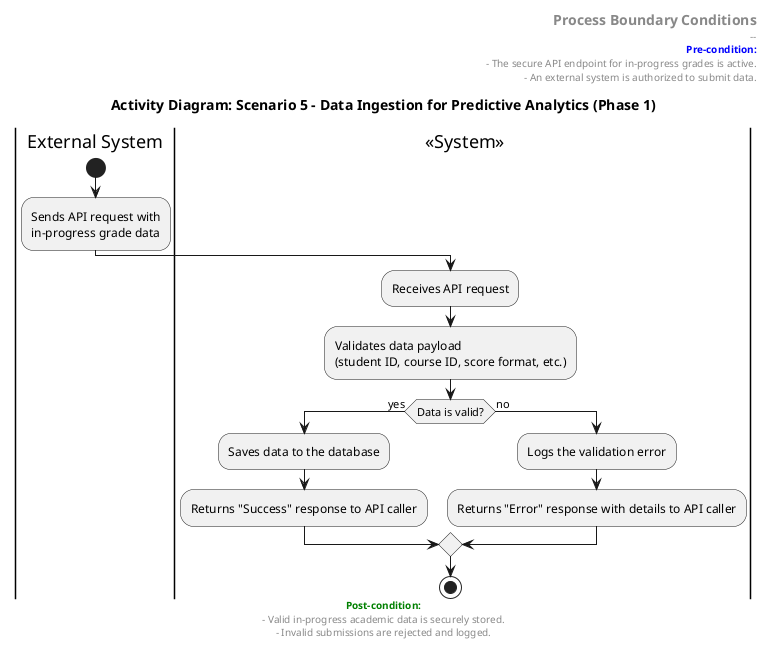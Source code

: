 @startuml
title Activity Diagram: Scenario 5 - Data Ingestion for Predictive Analytics (Phase 1)

header
  <font size=14><b>Process Boundary Conditions</b></font>
  --
  <font color=blue><b>Pre-condition:</b></font>
  - The secure API endpoint for in-progress grades is active.
  - An external system is authorized to submit data.
endheader

footer
  <font color=green><b>Post-condition:</b></font>
  - Valid in-progress academic data is securely stored.
  - Invalid submissions are rejected and logged.
endfooter

skinparam activity {
    BackgroundColor<<System>> LightBlue
    BorderColor<<System>> #0000FF
    BackgroundColor<<External>> LightGrey
    BorderColor<<External>> #696969
}

|External System|
start
:Sends API request with\nin-progress grade data;

|System| <<System>>
:Receives API request;
:Validates data payload\n(student ID, course ID, score format, etc.);

if (Data is valid?) then (yes)
  :Saves data to the database;
  :Returns "Success" response to API caller;
else (no)
  :Logs the validation error;
  :Returns "Error" response with details to API caller;
endif

stop
@enduml
